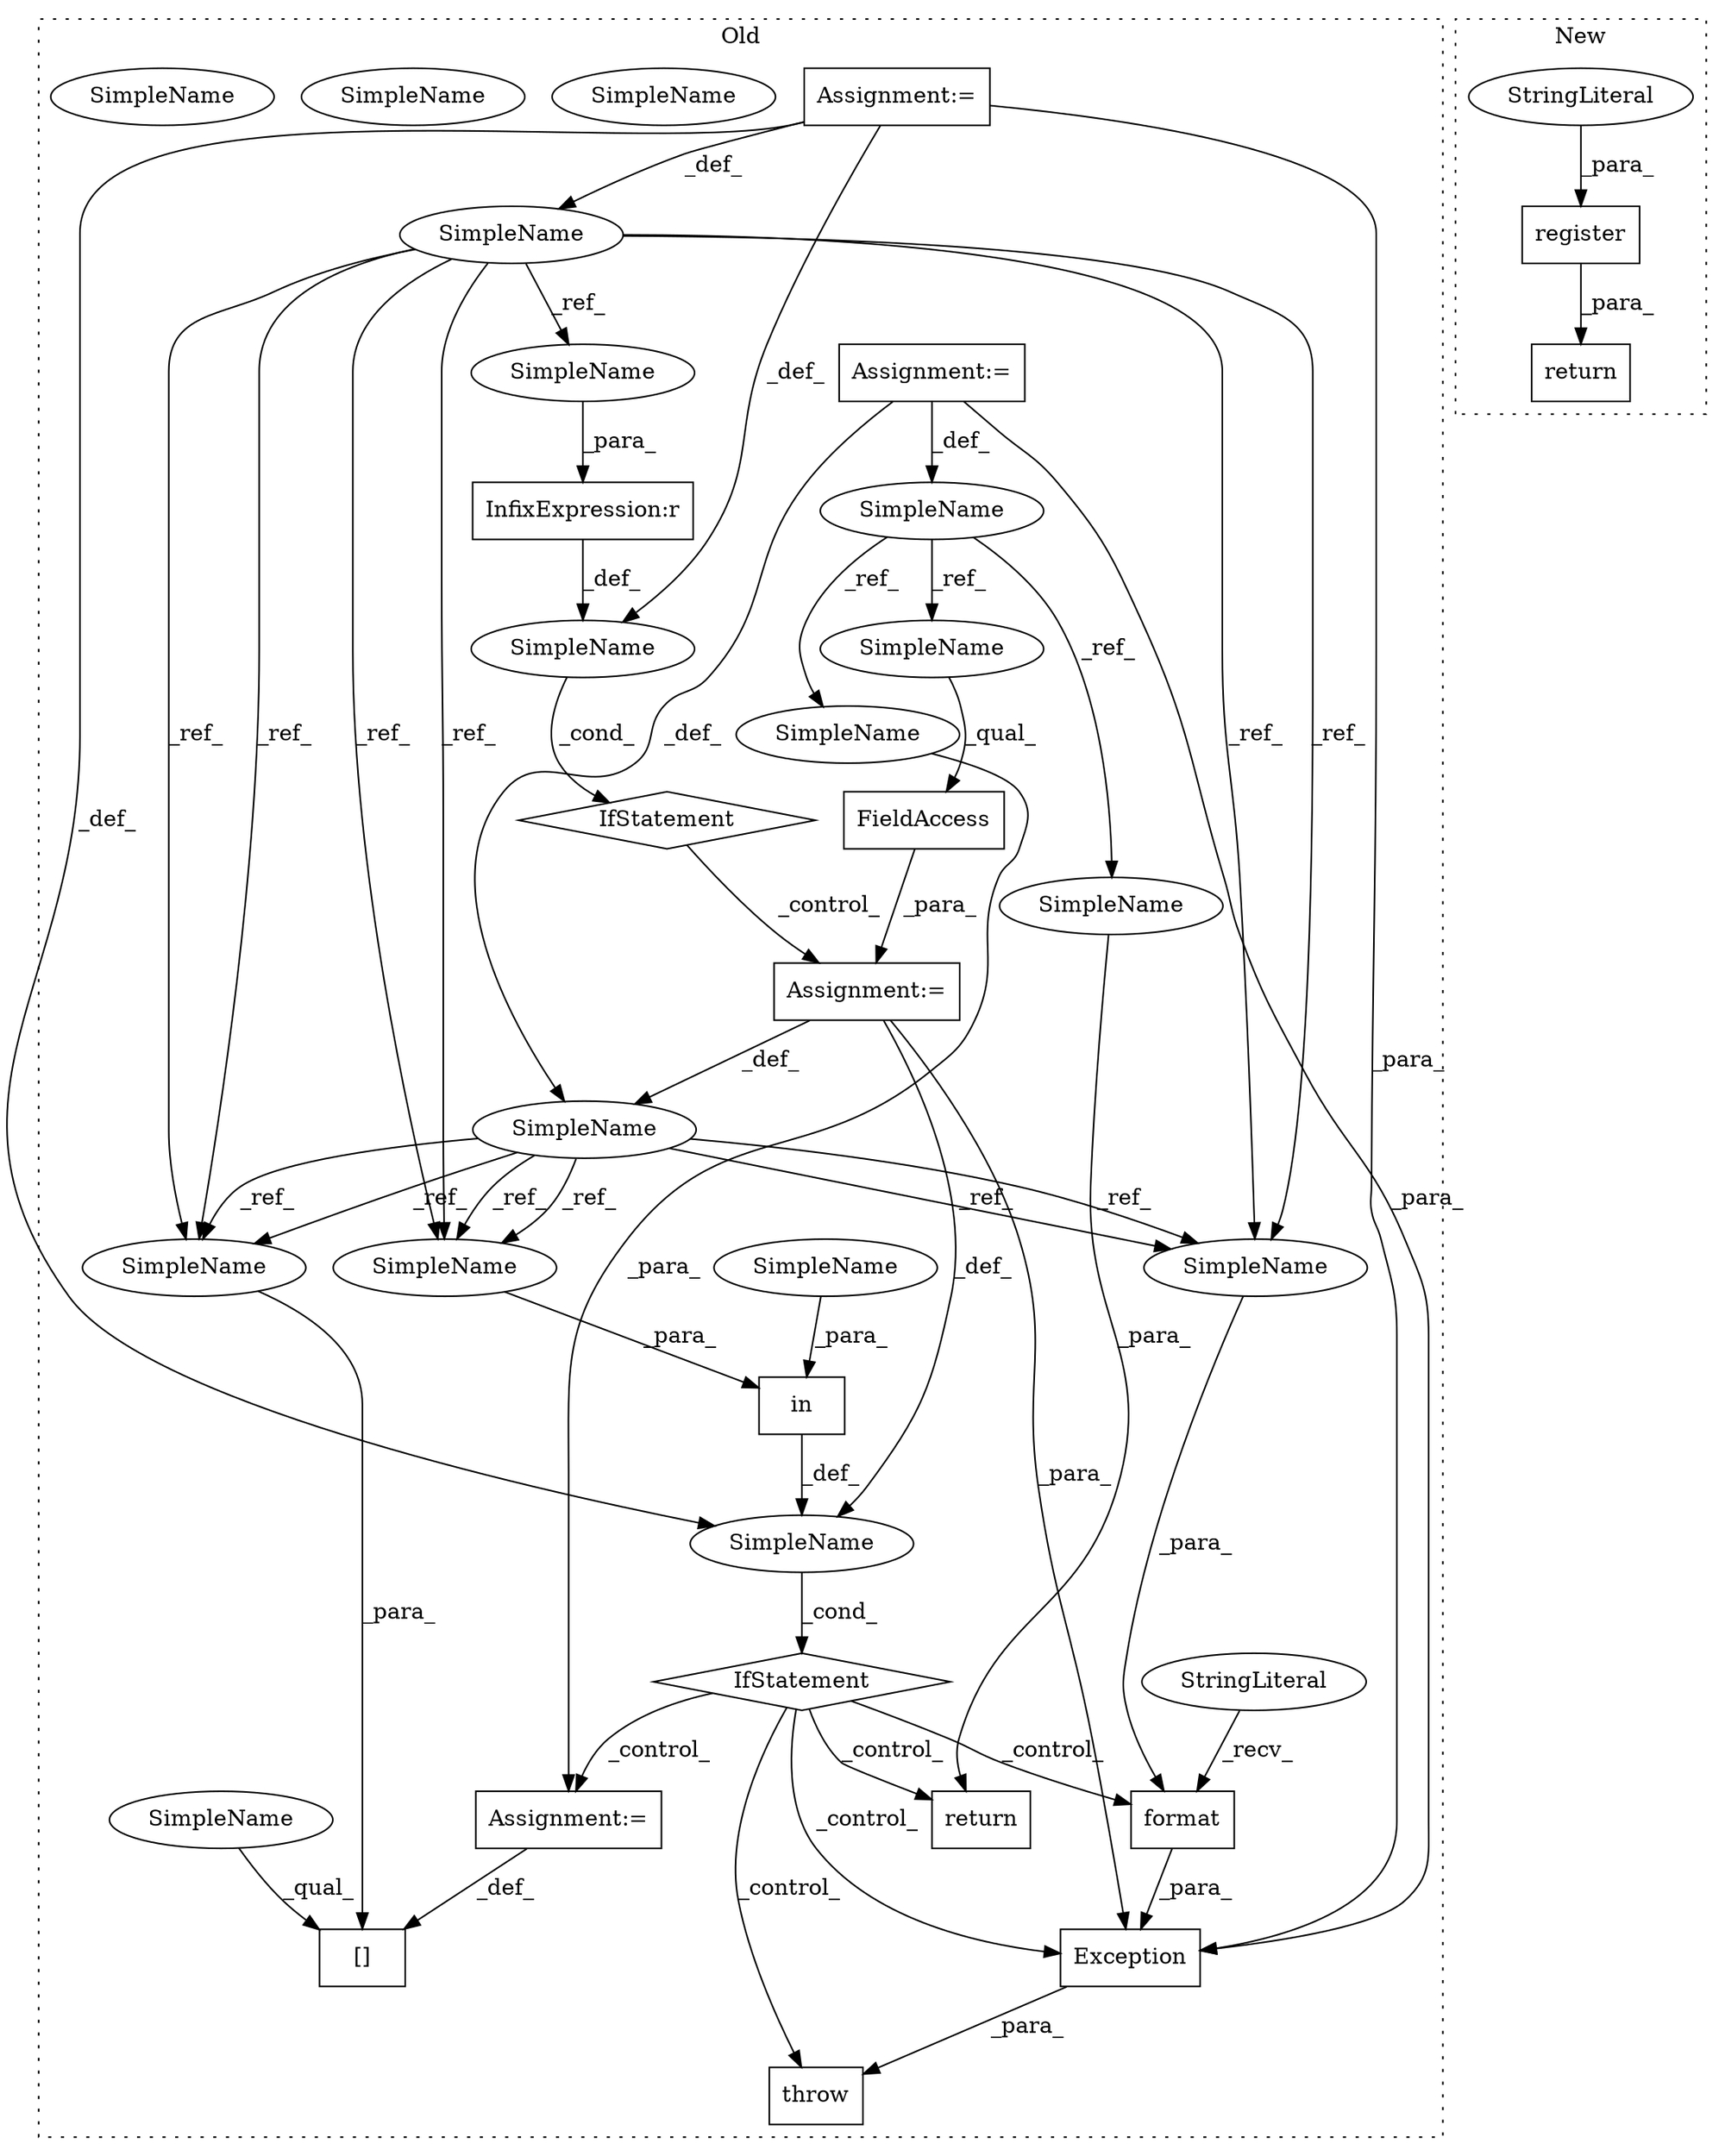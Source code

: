 digraph G {
subgraph cluster0 {
1 [label="IfStatement" a="25" s="2228,2261" l="8,2" shape="diamond"];
4 [label="in" a="105" s="2236" l="25" shape="box"];
5 [label="[]" a="2" s="2396,2418" l="18,1" shape="box"];
6 [label="SimpleName" a="42" s="" l="" shape="ellipse"];
7 [label="throw" a="53" s="2271" l="6" shape="box"];
8 [label="format" a="32" s="2371,2382" l="7,1" shape="box"];
9 [label="SimpleName" a="42" s="2150" l="4" shape="ellipse"];
10 [label="InfixExpression:r" a="27" s="2181" l="4" shape="box"];
11 [label="IfStatement" a="25" s="2173,2189" l="4,2" shape="diamond"];
12 [label="SimpleName" a="42" s="" l="" shape="ellipse"];
13 [label="Assignment:=" a="7" s="2203" l="1" shape="box"];
14 [label="FieldAccess" a="22" s="2204" l="12" shape="box"];
15 [label="SimpleName" a="42" s="2199" l="4" shape="ellipse"];
16 [label="SimpleName" a="42" s="2164" l="3" shape="ellipse"];
17 [label="Assignment:=" a="7" s="2419" l="1" shape="box"];
18 [label="Assignment:=" a="7" s="2164" l="3" shape="box"];
19 [label="Assignment:=" a="7" s="2150" l="4" shape="box"];
20 [label="StringLiteral" a="45" s="2287" l="83" shape="ellipse"];
21 [label="Exception" a="32" s="2277,2383" l="10,1" shape="box"];
22 [label="return" a="41" s="2429" l="7" shape="box"];
24 [label="SimpleName" a="42" s="2244" l="17" shape="ellipse"];
25 [label="SimpleName" a="42" s="2396" l="17" shape="ellipse"];
26 [label="SimpleName" a="42" s="2204" l="3" shape="ellipse"];
27 [label="SimpleName" a="42" s="2436" l="3" shape="ellipse"];
28 [label="SimpleName" a="42" s="2420" l="3" shape="ellipse"];
29 [label="SimpleName" a="42" s="2236" l="4" shape="ellipse"];
30 [label="SimpleName" a="42" s="2177" l="4" shape="ellipse"];
31 [label="SimpleName" a="42" s="2378" l="4" shape="ellipse"];
32 [label="SimpleName" a="42" s="2414" l="4" shape="ellipse"];
33 [label="SimpleName" a="42" s="2378" l="4" shape="ellipse"];
34 [label="SimpleName" a="42" s="2236" l="4" shape="ellipse"];
35 [label="SimpleName" a="42" s="2414" l="4" shape="ellipse"];
label = "Old";
style="dotted";
}
subgraph cluster1 {
2 [label="register" a="32" s="2185,2230" l="9,1" shape="box"];
3 [label="StringLiteral" a="45" s="2221" l="9" shape="ellipse"];
23 [label="return" a="41" s="2178" l="7" shape="box"];
label = "New";
style="dotted";
}
1 -> 7 [label="_control_"];
1 -> 22 [label="_control_"];
1 -> 17 [label="_control_"];
1 -> 21 [label="_control_"];
1 -> 8 [label="_control_"];
2 -> 23 [label="_para_"];
3 -> 2 [label="_para_"];
4 -> 6 [label="_def_"];
6 -> 1 [label="_cond_"];
8 -> 21 [label="_para_"];
9 -> 35 [label="_ref_"];
9 -> 33 [label="_ref_"];
9 -> 33 [label="_ref_"];
9 -> 34 [label="_ref_"];
9 -> 35 [label="_ref_"];
9 -> 34 [label="_ref_"];
9 -> 30 [label="_ref_"];
10 -> 12 [label="_def_"];
11 -> 13 [label="_control_"];
12 -> 11 [label="_cond_"];
13 -> 21 [label="_para_"];
13 -> 15 [label="_def_"];
13 -> 6 [label="_def_"];
14 -> 13 [label="_para_"];
15 -> 33 [label="_ref_"];
15 -> 34 [label="_ref_"];
15 -> 33 [label="_ref_"];
15 -> 35 [label="_ref_"];
15 -> 35 [label="_ref_"];
15 -> 34 [label="_ref_"];
16 -> 26 [label="_ref_"];
16 -> 28 [label="_ref_"];
16 -> 27 [label="_ref_"];
17 -> 5 [label="_def_"];
18 -> 16 [label="_def_"];
18 -> 21 [label="_para_"];
18 -> 15 [label="_def_"];
19 -> 6 [label="_def_"];
19 -> 9 [label="_def_"];
19 -> 21 [label="_para_"];
19 -> 12 [label="_def_"];
20 -> 8 [label="_recv_"];
21 -> 7 [label="_para_"];
24 -> 4 [label="_para_"];
25 -> 5 [label="_qual_"];
26 -> 14 [label="_qual_"];
27 -> 22 [label="_para_"];
28 -> 17 [label="_para_"];
30 -> 10 [label="_para_"];
33 -> 8 [label="_para_"];
34 -> 4 [label="_para_"];
35 -> 5 [label="_para_"];
}